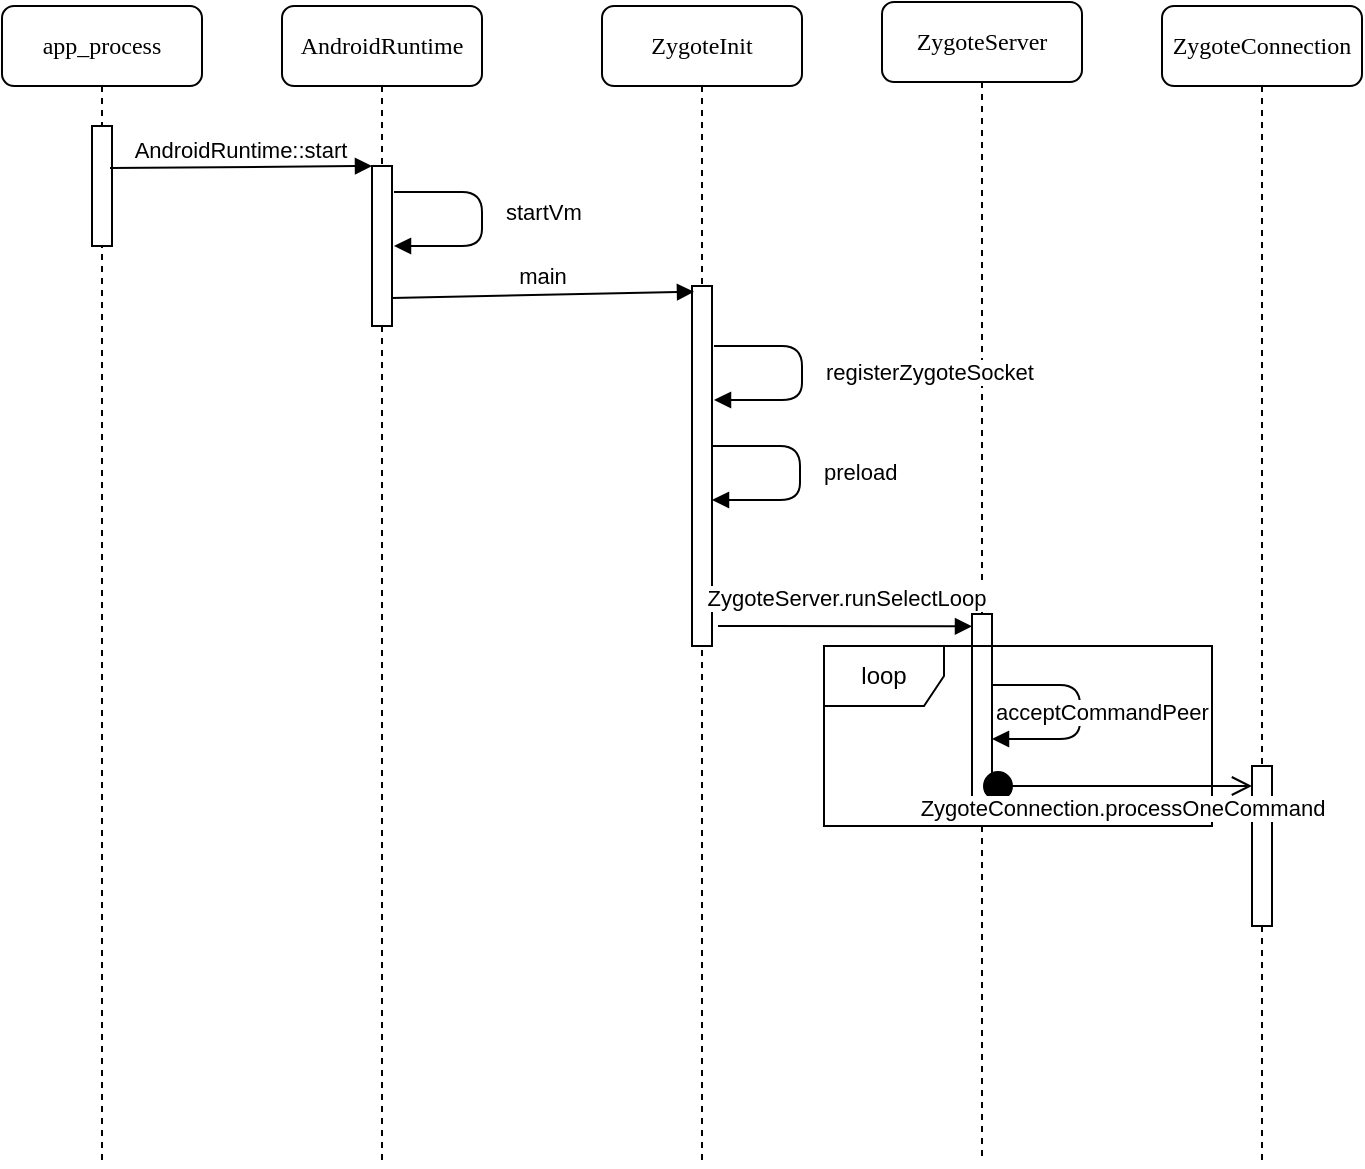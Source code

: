<mxfile version="10.6.6" type="device"><diagram name="Page-1" id="13e1069c-82ec-6db2-03f1-153e76fe0fe0"><mxGraphModel dx="1231" dy="842" grid="1" gridSize="10" guides="1" tooltips="1" connect="1" arrows="1" fold="1" page="1" pageScale="1" pageWidth="1100" pageHeight="850" background="#ffffff" math="0" shadow="0"><root><mxCell id="0"/><mxCell id="1" parent="0"/><mxCell id="7baba1c4bc27f4b0-2" value="AndroidRuntime" style="shape=umlLifeline;perimeter=lifelinePerimeter;whiteSpace=wrap;html=1;container=1;collapsible=0;recursiveResize=0;outlineConnect=0;rounded=1;shadow=0;comic=0;labelBackgroundColor=none;strokeColor=#000000;strokeWidth=1;fillColor=#FFFFFF;fontFamily=Verdana;fontSize=12;fontColor=#000000;align=center;" parent="1" vertex="1"><mxGeometry x="311" y="82" width="100" height="580" as="geometry"/></mxCell><mxCell id="iwLvgowhsEpMVQWQskVr-7" value="" style="html=1;points=[];perimeter=orthogonalPerimeter;" vertex="1" parent="7baba1c4bc27f4b0-2"><mxGeometry x="45" y="80" width="10" height="80" as="geometry"/></mxCell><mxCell id="7baba1c4bc27f4b0-3" value="ZygoteInit" style="shape=umlLifeline;perimeter=lifelinePerimeter;whiteSpace=wrap;html=1;container=1;collapsible=0;recursiveResize=0;outlineConnect=0;rounded=1;shadow=0;comic=0;labelBackgroundColor=none;strokeColor=#000000;strokeWidth=1;fillColor=#FFFFFF;fontFamily=Verdana;fontSize=12;fontColor=#000000;align=center;" parent="1" vertex="1"><mxGeometry x="471" y="82" width="100" height="580" as="geometry"/></mxCell><mxCell id="iwLvgowhsEpMVQWQskVr-17" value="" style="html=1;points=[];perimeter=orthogonalPerimeter;" vertex="1" parent="7baba1c4bc27f4b0-3"><mxGeometry x="45" y="140" width="10" height="180" as="geometry"/></mxCell><mxCell id="7baba1c4bc27f4b0-4" value="ZygoteServer" style="shape=umlLifeline;perimeter=lifelinePerimeter;whiteSpace=wrap;html=1;container=1;collapsible=0;recursiveResize=0;outlineConnect=0;rounded=1;shadow=0;comic=0;labelBackgroundColor=none;strokeColor=#000000;strokeWidth=1;fillColor=#FFFFFF;fontFamily=Verdana;fontSize=12;fontColor=#000000;align=center;" parent="1" vertex="1"><mxGeometry x="611" y="80" width="100" height="580" as="geometry"/></mxCell><mxCell id="iwLvgowhsEpMVQWQskVr-28" value="" style="html=1;points=[];perimeter=orthogonalPerimeter;" vertex="1" parent="7baba1c4bc27f4b0-4"><mxGeometry x="45" y="306" width="10" height="98" as="geometry"/></mxCell><mxCell id="7baba1c4bc27f4b0-5" value="ZygoteConnection" style="shape=umlLifeline;perimeter=lifelinePerimeter;whiteSpace=wrap;html=1;container=1;collapsible=0;recursiveResize=0;outlineConnect=0;rounded=1;shadow=0;comic=0;labelBackgroundColor=none;strokeColor=#000000;strokeWidth=1;fillColor=#FFFFFF;fontFamily=Verdana;fontSize=12;fontColor=#000000;align=center;" parent="1" vertex="1"><mxGeometry x="751" y="82" width="100" height="580" as="geometry"/></mxCell><mxCell id="7baba1c4bc27f4b0-8" value="app_process" style="shape=umlLifeline;perimeter=lifelinePerimeter;whiteSpace=wrap;html=1;container=1;collapsible=0;recursiveResize=0;outlineConnect=0;rounded=1;shadow=0;comic=0;labelBackgroundColor=none;strokeColor=#000000;strokeWidth=1;fillColor=#FFFFFF;fontFamily=Verdana;fontSize=12;fontColor=#000000;align=center;" parent="1" vertex="1"><mxGeometry x="171" y="82" width="100" height="580" as="geometry"/></mxCell><mxCell id="7baba1c4bc27f4b0-9" value="" style="html=1;points=[];perimeter=orthogonalPerimeter;rounded=0;shadow=0;comic=0;labelBackgroundColor=none;strokeColor=#000000;strokeWidth=1;fillColor=#FFFFFF;fontFamily=Verdana;fontSize=12;fontColor=#000000;align=center;" parent="7baba1c4bc27f4b0-8" vertex="1"><mxGeometry x="45" y="60" width="10" height="60" as="geometry"/></mxCell><mxCell id="iwLvgowhsEpMVQWQskVr-8" value="AndroidRuntime::start" style="html=1;verticalAlign=bottom;endArrow=block;entryX=0;entryY=0;exitX=0.9;exitY=0.35;exitDx=0;exitDy=0;exitPerimeter=0;" edge="1" parent="1"><mxGeometry relative="1" as="geometry"><mxPoint x="225" y="163" as="sourcePoint"/><mxPoint x="356" y="162" as="targetPoint"/></mxGeometry></mxCell><mxCell id="iwLvgowhsEpMVQWQskVr-15" value="startVm" style="endArrow=block;endFill=1;html=1;edgeStyle=orthogonalEdgeStyle;align=left;verticalAlign=top;exitX=1.1;exitY=0.163;exitDx=0;exitDy=0;exitPerimeter=0;" edge="1" parent="1"><mxGeometry x="-0.235" y="10" relative="1" as="geometry"><mxPoint x="367" y="175" as="sourcePoint"/><mxPoint x="367" y="202" as="targetPoint"/><Array as="points"><mxPoint x="411" y="175"/><mxPoint x="411" y="202"/></Array><mxPoint y="-3" as="offset"/></mxGeometry></mxCell><mxCell id="iwLvgowhsEpMVQWQskVr-18" value="main" style="html=1;verticalAlign=bottom;endArrow=block;exitX=1;exitY=0.825;exitDx=0;exitDy=0;exitPerimeter=0;entryX=0.1;entryY=0.016;entryDx=0;entryDy=0;entryPerimeter=0;" edge="1" parent="1" source="iwLvgowhsEpMVQWQskVr-7" target="iwLvgowhsEpMVQWQskVr-17"><mxGeometry width="80" relative="1" as="geometry"><mxPoint x="171" y="682" as="sourcePoint"/><mxPoint x="251" y="682" as="targetPoint"/></mxGeometry></mxCell><mxCell id="iwLvgowhsEpMVQWQskVr-26" value="registerZygoteSocket&lt;br&gt;" style="endArrow=block;endFill=1;html=1;edgeStyle=orthogonalEdgeStyle;align=left;verticalAlign=top;exitX=1.1;exitY=0.163;exitDx=0;exitDy=0;exitPerimeter=0;" edge="1" parent="1"><mxGeometry x="-0.235" y="10" relative="1" as="geometry"><mxPoint x="527" y="252" as="sourcePoint"/><mxPoint x="527" y="279" as="targetPoint"/><Array as="points"><mxPoint x="571" y="252"/><mxPoint x="571" y="279"/></Array><mxPoint as="offset"/></mxGeometry></mxCell><mxCell id="iwLvgowhsEpMVQWQskVr-27" value="preload&lt;br&gt;" style="endArrow=block;endFill=1;html=1;edgeStyle=orthogonalEdgeStyle;align=left;verticalAlign=top;exitX=1.1;exitY=0.163;exitDx=0;exitDy=0;exitPerimeter=0;" edge="1" parent="1"><mxGeometry x="-0.235" y="10" relative="1" as="geometry"><mxPoint x="526" y="302" as="sourcePoint"/><mxPoint x="526" y="329" as="targetPoint"/><Array as="points"><mxPoint x="570" y="302"/><mxPoint x="570" y="329"/></Array><mxPoint as="offset"/></mxGeometry></mxCell><mxCell id="iwLvgowhsEpMVQWQskVr-29" value="ZygoteServer.runSelectLoop" style="html=1;verticalAlign=bottom;endArrow=block;entryX=0;entryY=0.063;entryDx=0;entryDy=0;entryPerimeter=0;" edge="1" parent="1" target="iwLvgowhsEpMVQWQskVr-28"><mxGeometry x="0.0" y="5" width="80" relative="1" as="geometry"><mxPoint x="529" y="392" as="sourcePoint"/><mxPoint x="606" y="507.5" as="targetPoint"/><mxPoint as="offset"/></mxGeometry></mxCell><mxCell id="iwLvgowhsEpMVQWQskVr-31" value="&lt;div&gt;&lt;span&gt;acceptCommandPeer&lt;/span&gt;&lt;/div&gt;" style="endArrow=block;endFill=1;html=1;edgeStyle=orthogonalEdgeStyle;align=left;verticalAlign=top;exitX=1.1;exitY=0.163;exitDx=0;exitDy=0;exitPerimeter=0;" edge="1" parent="1"><mxGeometry x="-0.235" y="-44" relative="1" as="geometry"><mxPoint x="666" y="421.5" as="sourcePoint"/><mxPoint x="666" y="448.5" as="targetPoint"/><Array as="points"><mxPoint x="710" y="421.5"/><mxPoint x="710" y="448.5"/></Array><mxPoint as="offset"/></mxGeometry></mxCell><mxCell id="iwLvgowhsEpMVQWQskVr-32" value="loop" style="shape=umlFrame;whiteSpace=wrap;html=1;" vertex="1" parent="1"><mxGeometry x="582" y="402" width="194" height="90" as="geometry"/></mxCell><mxCell id="iwLvgowhsEpMVQWQskVr-35" value="" style="html=1;points=[];perimeter=orthogonalPerimeter;" vertex="1" parent="1"><mxGeometry x="796" y="462" width="10" height="80" as="geometry"/></mxCell><mxCell id="iwLvgowhsEpMVQWQskVr-37" value="ZygoteConnection.processOneCommand" style="html=1;verticalAlign=bottom;startArrow=circle;startFill=1;endArrow=open;startSize=6;endSize=8;" edge="1" parent="1" target="iwLvgowhsEpMVQWQskVr-35"><mxGeometry x="0.037" y="-20" width="80" relative="1" as="geometry"><mxPoint x="661" y="472" as="sourcePoint"/><mxPoint x="221" y="802" as="targetPoint"/><mxPoint as="offset"/></mxGeometry></mxCell></root></mxGraphModel></diagram></mxfile>
